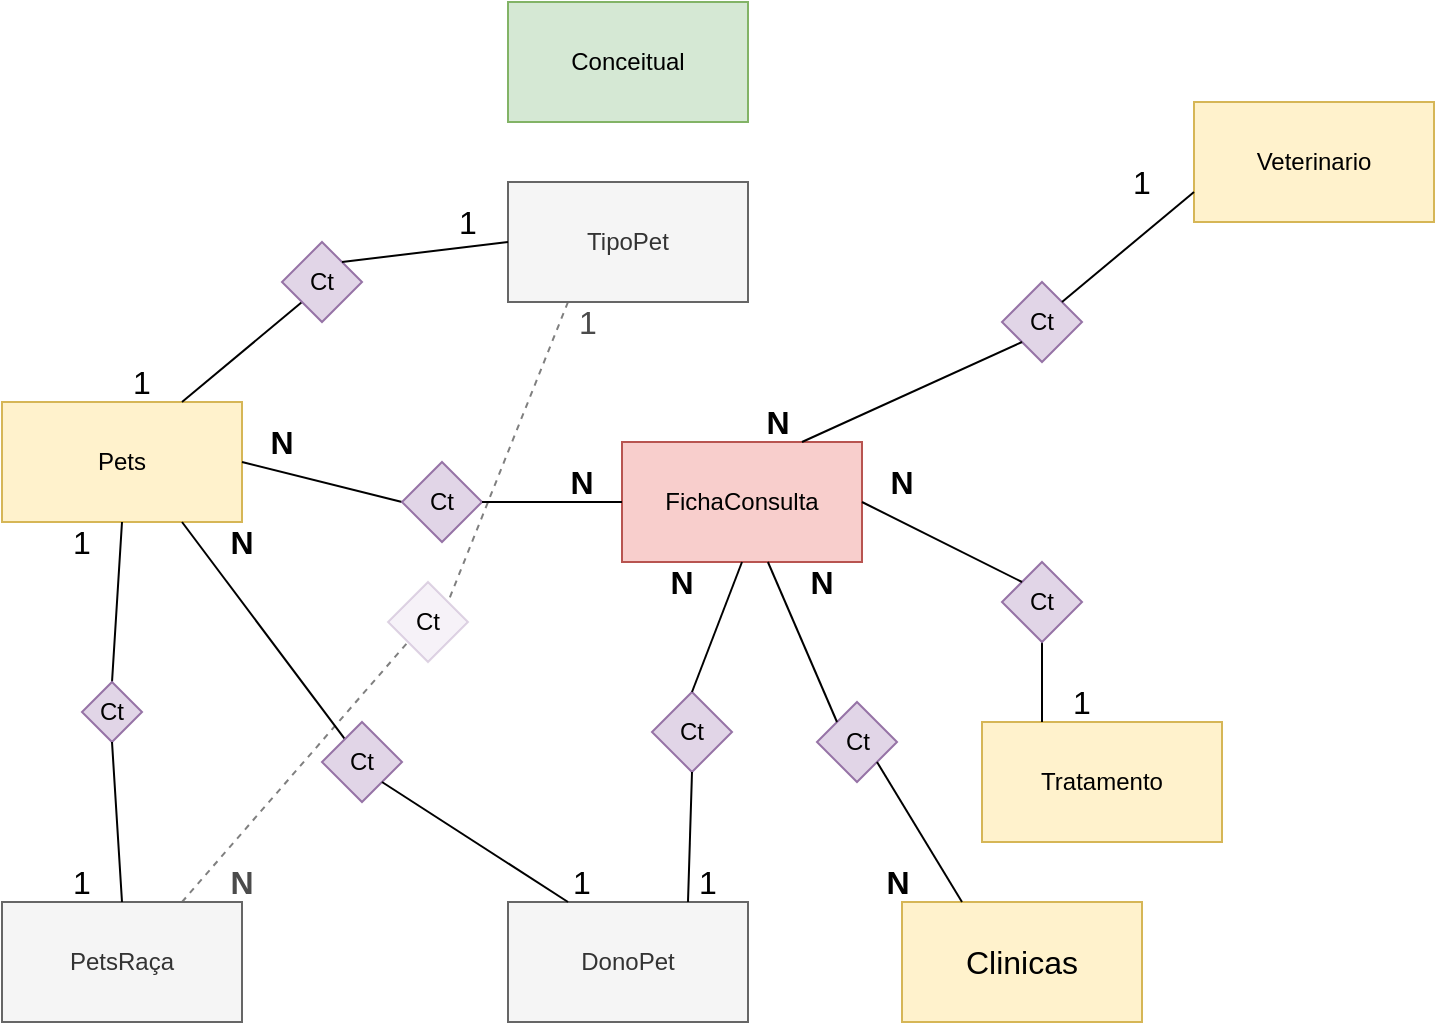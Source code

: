 <mxfile version="10.9.5" type="device"><diagram id="8B7RXEhvp_MiPOzAFplZ" name="Conceitual"><mxGraphModel dx="926" dy="628" grid="1" gridSize="10" guides="1" tooltips="1" connect="1" arrows="1" fold="1" page="1" pageScale="1" pageWidth="827" pageHeight="1169" math="0" shadow="0"><root><mxCell id="0"/><mxCell id="1" parent="0"/><mxCell id="ADDqQFwuhJsLTU6CHOa1-3" value="" style="endArrow=none;dashed=1;html=1;fontSize=16;opacity=50;entryX=1;entryY=0;entryDx=0;entryDy=0;exitX=0.25;exitY=1;exitDx=0;exitDy=0;" edge="1" parent="1" source="dTAHA-hr4Tm4nmzH7USq-8" target="ADDqQFwuhJsLTU6CHOa1-2"><mxGeometry width="50" height="50" relative="1" as="geometry"><mxPoint x="100" y="600" as="sourcePoint"/><mxPoint x="150" y="550" as="targetPoint"/></mxGeometry></mxCell><mxCell id="ADDqQFwuhJsLTU6CHOa1-1" value="" style="endArrow=none;dashed=1;html=1;fontSize=16;exitX=0.75;exitY=0;exitDx=0;exitDy=0;entryX=0;entryY=1;entryDx=0;entryDy=0;opacity=50;" edge="1" parent="1" source="dTAHA-hr4Tm4nmzH7USq-5" target="ADDqQFwuhJsLTU6CHOa1-2"><mxGeometry width="50" height="50" relative="1" as="geometry"><mxPoint x="100" y="600" as="sourcePoint"/><mxPoint x="150" y="550" as="targetPoint"/></mxGeometry></mxCell><mxCell id="dTAHA-hr4Tm4nmzH7USq-1" value="Conceitual" style="rounded=0;whiteSpace=wrap;html=1;fillColor=#d5e8d4;strokeColor=#82b366;" vertex="1" parent="1"><mxGeometry x="353" y="20" width="120" height="60" as="geometry"/></mxCell><mxCell id="dTAHA-hr4Tm4nmzH7USq-2" value="FichaConsulta" style="rounded=0;whiteSpace=wrap;html=1;fillColor=#f8cecc;strokeColor=#b85450;" vertex="1" parent="1"><mxGeometry x="410" y="240" width="120" height="60" as="geometry"/></mxCell><mxCell id="dTAHA-hr4Tm4nmzH7USq-3" value="DonoPet" style="rounded=0;whiteSpace=wrap;html=1;fillColor=#f5f5f5;strokeColor=#666666;fontColor=#333333;" vertex="1" parent="1"><mxGeometry x="353" y="470" width="120" height="60" as="geometry"/></mxCell><mxCell id="dTAHA-hr4Tm4nmzH7USq-4" value="Pets" style="rounded=0;whiteSpace=wrap;html=1;fillColor=#fff2cc;strokeColor=#d6b656;" vertex="1" parent="1"><mxGeometry x="100" y="220" width="120" height="60" as="geometry"/></mxCell><mxCell id="dTAHA-hr4Tm4nmzH7USq-5" value="PetsRaça" style="rounded=0;whiteSpace=wrap;html=1;fillColor=#f5f5f5;strokeColor=#666666;fontColor=#333333;" vertex="1" parent="1"><mxGeometry x="100" y="470" width="120" height="60" as="geometry"/></mxCell><mxCell id="dTAHA-hr4Tm4nmzH7USq-6" value="Tratamento" style="rounded=0;whiteSpace=wrap;html=1;fillColor=#fff2cc;strokeColor=#d6b656;" vertex="1" parent="1"><mxGeometry x="590" y="380" width="120" height="60" as="geometry"/></mxCell><mxCell id="dTAHA-hr4Tm4nmzH7USq-7" value="Veterinario" style="rounded=0;whiteSpace=wrap;html=1;fillColor=#fff2cc;strokeColor=#d6b656;" vertex="1" parent="1"><mxGeometry x="696" y="70" width="120" height="60" as="geometry"/></mxCell><mxCell id="dTAHA-hr4Tm4nmzH7USq-8" value="TipoPet" style="rounded=0;whiteSpace=wrap;html=1;fillColor=#f5f5f5;strokeColor=#666666;fontColor=#333333;" vertex="1" parent="1"><mxGeometry x="353" y="110" width="120" height="60" as="geometry"/></mxCell><mxCell id="dTAHA-hr4Tm4nmzH7USq-9" value="" style="endArrow=none;html=1;entryX=0.75;entryY=0;entryDx=0;entryDy=0;exitX=0;exitY=1;exitDx=0;exitDy=0;" edge="1" parent="1" source="dTAHA-hr4Tm4nmzH7USq-10" target="dTAHA-hr4Tm4nmzH7USq-4"><mxGeometry width="50" height="50" relative="1" as="geometry"><mxPoint x="100" y="600" as="sourcePoint"/><mxPoint x="150" y="550" as="targetPoint"/></mxGeometry></mxCell><mxCell id="dTAHA-hr4Tm4nmzH7USq-10" value="Ct" style="rhombus;whiteSpace=wrap;html=1;fillColor=#e1d5e7;strokeColor=#9673a6;" vertex="1" parent="1"><mxGeometry x="240" y="140" width="40" height="40" as="geometry"/></mxCell><mxCell id="dTAHA-hr4Tm4nmzH7USq-11" value="" style="endArrow=none;html=1;entryX=0;entryY=0.5;entryDx=0;entryDy=0;exitX=1;exitY=0;exitDx=0;exitDy=0;" edge="1" parent="1" source="dTAHA-hr4Tm4nmzH7USq-10" target="dTAHA-hr4Tm4nmzH7USq-8"><mxGeometry width="50" height="50" relative="1" as="geometry"><mxPoint x="100" y="600" as="sourcePoint"/><mxPoint x="150" y="550" as="targetPoint"/></mxGeometry></mxCell><mxCell id="dTAHA-hr4Tm4nmzH7USq-12" value="" style="endArrow=none;html=1;entryX=0.5;entryY=1;entryDx=0;entryDy=0;exitX=0.5;exitY=0;exitDx=0;exitDy=0;" edge="1" parent="1" source="dTAHA-hr4Tm4nmzH7USq-13" target="dTAHA-hr4Tm4nmzH7USq-4"><mxGeometry width="50" height="50" relative="1" as="geometry"><mxPoint x="100" y="600" as="sourcePoint"/><mxPoint x="150" y="550" as="targetPoint"/></mxGeometry></mxCell><mxCell id="dTAHA-hr4Tm4nmzH7USq-13" value="Ct" style="rhombus;whiteSpace=wrap;html=1;fillColor=#e1d5e7;strokeColor=#9673a6;" vertex="1" parent="1"><mxGeometry x="140" y="360" width="30" height="30" as="geometry"/></mxCell><mxCell id="dTAHA-hr4Tm4nmzH7USq-14" value="" style="endArrow=none;html=1;entryX=0.5;entryY=1;entryDx=0;entryDy=0;exitX=0.5;exitY=0;exitDx=0;exitDy=0;" edge="1" parent="1" source="dTAHA-hr4Tm4nmzH7USq-5" target="dTAHA-hr4Tm4nmzH7USq-13"><mxGeometry width="50" height="50" relative="1" as="geometry"><mxPoint x="100" y="600" as="sourcePoint"/><mxPoint x="150" y="550" as="targetPoint"/></mxGeometry></mxCell><mxCell id="dTAHA-hr4Tm4nmzH7USq-15" value="" style="endArrow=none;html=1;exitX=0.75;exitY=1;exitDx=0;exitDy=0;" edge="1" parent="1" source="dTAHA-hr4Tm4nmzH7USq-4" target="dTAHA-hr4Tm4nmzH7USq-16"><mxGeometry width="50" height="50" relative="1" as="geometry"><mxPoint x="100" y="600" as="sourcePoint"/><mxPoint x="150" y="550" as="targetPoint"/></mxGeometry></mxCell><mxCell id="dTAHA-hr4Tm4nmzH7USq-16" value="Ct" style="rhombus;whiteSpace=wrap;html=1;fillColor=#e1d5e7;strokeColor=#9673a6;" vertex="1" parent="1"><mxGeometry x="260" y="380" width="40" height="40" as="geometry"/></mxCell><mxCell id="dTAHA-hr4Tm4nmzH7USq-17" value="" style="endArrow=none;html=1;entryX=1;entryY=1;entryDx=0;entryDy=0;exitX=0.25;exitY=0;exitDx=0;exitDy=0;" edge="1" parent="1" source="dTAHA-hr4Tm4nmzH7USq-3" target="dTAHA-hr4Tm4nmzH7USq-16"><mxGeometry width="50" height="50" relative="1" as="geometry"><mxPoint x="100" y="600" as="sourcePoint"/><mxPoint x="150" y="550" as="targetPoint"/></mxGeometry></mxCell><mxCell id="dTAHA-hr4Tm4nmzH7USq-18" value="" style="endArrow=none;html=1;entryX=1;entryY=0.5;entryDx=0;entryDy=0;exitX=0;exitY=0.5;exitDx=0;exitDy=0;" edge="1" parent="1" source="dTAHA-hr4Tm4nmzH7USq-19" target="dTAHA-hr4Tm4nmzH7USq-4"><mxGeometry width="50" height="50" relative="1" as="geometry"><mxPoint x="100" y="600" as="sourcePoint"/><mxPoint x="150" y="550" as="targetPoint"/></mxGeometry></mxCell><mxCell id="dTAHA-hr4Tm4nmzH7USq-19" value="Ct" style="rhombus;whiteSpace=wrap;html=1;fillColor=#e1d5e7;strokeColor=#9673a6;" vertex="1" parent="1"><mxGeometry x="300" y="250" width="40" height="40" as="geometry"/></mxCell><mxCell id="dTAHA-hr4Tm4nmzH7USq-20" value="" style="endArrow=none;html=1;entryX=0;entryY=0.5;entryDx=0;entryDy=0;exitX=1;exitY=0.5;exitDx=0;exitDy=0;" edge="1" parent="1" source="dTAHA-hr4Tm4nmzH7USq-19" target="dTAHA-hr4Tm4nmzH7USq-2"><mxGeometry width="50" height="50" relative="1" as="geometry"><mxPoint x="100" y="600" as="sourcePoint"/><mxPoint x="150" y="550" as="targetPoint"/></mxGeometry></mxCell><mxCell id="dTAHA-hr4Tm4nmzH7USq-21" value="" style="endArrow=none;html=1;entryX=0.25;entryY=0;entryDx=0;entryDy=0;exitX=0.5;exitY=1;exitDx=0;exitDy=0;" edge="1" parent="1" source="dTAHA-hr4Tm4nmzH7USq-22" target="dTAHA-hr4Tm4nmzH7USq-6"><mxGeometry width="50" height="50" relative="1" as="geometry"><mxPoint x="560" y="360" as="sourcePoint"/><mxPoint x="150" y="550" as="targetPoint"/></mxGeometry></mxCell><mxCell id="dTAHA-hr4Tm4nmzH7USq-22" value="Ct" style="rhombus;whiteSpace=wrap;html=1;fillColor=#e1d5e7;strokeColor=#9673a6;" vertex="1" parent="1"><mxGeometry x="600" y="300" width="40" height="40" as="geometry"/></mxCell><mxCell id="dTAHA-hr4Tm4nmzH7USq-23" value="" style="endArrow=none;html=1;entryX=0;entryY=0;entryDx=0;entryDy=0;exitX=1;exitY=0.5;exitDx=0;exitDy=0;" edge="1" parent="1" source="dTAHA-hr4Tm4nmzH7USq-2" target="dTAHA-hr4Tm4nmzH7USq-22"><mxGeometry width="50" height="50" relative="1" as="geometry"><mxPoint x="100" y="600" as="sourcePoint"/><mxPoint x="150" y="550" as="targetPoint"/></mxGeometry></mxCell><mxCell id="dTAHA-hr4Tm4nmzH7USq-25" value="Ct" style="rhombus;whiteSpace=wrap;html=1;fillColor=#e1d5e7;strokeColor=#9673a6;" vertex="1" parent="1"><mxGeometry x="600" y="160" width="40" height="40" as="geometry"/></mxCell><mxCell id="dTAHA-hr4Tm4nmzH7USq-26" value="" style="endArrow=none;html=1;entryX=0;entryY=0.75;entryDx=0;entryDy=0;exitX=1;exitY=0;exitDx=0;exitDy=0;" edge="1" parent="1" source="dTAHA-hr4Tm4nmzH7USq-25" target="dTAHA-hr4Tm4nmzH7USq-7"><mxGeometry width="50" height="50" relative="1" as="geometry"><mxPoint x="100" y="600" as="sourcePoint"/><mxPoint x="150" y="550" as="targetPoint"/></mxGeometry></mxCell><mxCell id="dTAHA-hr4Tm4nmzH7USq-27" value="" style="endArrow=none;html=1;entryX=0;entryY=1;entryDx=0;entryDy=0;exitX=0.75;exitY=0;exitDx=0;exitDy=0;" edge="1" parent="1" source="dTAHA-hr4Tm4nmzH7USq-2" target="dTAHA-hr4Tm4nmzH7USq-25"><mxGeometry width="50" height="50" relative="1" as="geometry"><mxPoint x="100" y="600" as="sourcePoint"/><mxPoint x="150" y="550" as="targetPoint"/></mxGeometry></mxCell><mxCell id="dTAHA-hr4Tm4nmzH7USq-30" value="N" style="text;html=1;strokeColor=none;fillColor=none;align=center;verticalAlign=middle;whiteSpace=wrap;rounded=0;shadow=0;comic=0;glass=0;fontStyle=1;fontSize=16;" vertex="1" parent="1"><mxGeometry x="220" y="230" width="40" height="20" as="geometry"/></mxCell><mxCell id="dTAHA-hr4Tm4nmzH7USq-31" value="N" style="text;html=1;strokeColor=none;fillColor=none;align=center;verticalAlign=middle;whiteSpace=wrap;rounded=0;shadow=0;comic=0;glass=0;fontStyle=1;fontSize=16;" vertex="1" parent="1"><mxGeometry x="200" y="280" width="40" height="20" as="geometry"/></mxCell><mxCell id="dTAHA-hr4Tm4nmzH7USq-32" value="1" style="text;html=1;strokeColor=none;fillColor=none;align=center;verticalAlign=middle;whiteSpace=wrap;rounded=0;shadow=0;glass=0;comic=0;fontSize=16;" vertex="1" parent="1"><mxGeometry x="313" y="120" width="40" height="20" as="geometry"/></mxCell><mxCell id="dTAHA-hr4Tm4nmzH7USq-33" value="1" style="text;html=1;strokeColor=none;fillColor=none;align=center;verticalAlign=middle;whiteSpace=wrap;rounded=0;shadow=0;glass=0;comic=0;fontSize=16;" vertex="1" parent="1"><mxGeometry x="370" y="450" width="40" height="20" as="geometry"/></mxCell><mxCell id="dTAHA-hr4Tm4nmzH7USq-34" value="N" style="text;html=1;strokeColor=none;fillColor=none;align=center;verticalAlign=middle;whiteSpace=wrap;rounded=0;shadow=0;comic=0;glass=0;fontStyle=1;fontSize=16;" vertex="1" parent="1"><mxGeometry x="370" y="250" width="40" height="20" as="geometry"/></mxCell><mxCell id="dTAHA-hr4Tm4nmzH7USq-36" value="1" style="text;html=1;strokeColor=none;fillColor=none;align=center;verticalAlign=middle;whiteSpace=wrap;rounded=0;shadow=0;glass=0;comic=0;fontSize=16;" vertex="1" parent="1"><mxGeometry x="620" y="360" width="40" height="20" as="geometry"/></mxCell><mxCell id="dTAHA-hr4Tm4nmzH7USq-37" value="1" style="text;html=1;strokeColor=none;fillColor=none;align=center;verticalAlign=middle;whiteSpace=wrap;rounded=0;shadow=0;glass=0;comic=0;fontSize=16;" vertex="1" parent="1"><mxGeometry x="650" y="100" width="40" height="20" as="geometry"/></mxCell><mxCell id="dTAHA-hr4Tm4nmzH7USq-38" value="N" style="text;html=1;strokeColor=none;fillColor=none;align=center;verticalAlign=middle;whiteSpace=wrap;rounded=0;shadow=0;comic=0;glass=0;fontStyle=1;fontSize=16;" vertex="1" parent="1"><mxGeometry x="468" y="220" width="40" height="20" as="geometry"/></mxCell><mxCell id="dTAHA-hr4Tm4nmzH7USq-39" value="N" style="text;html=1;strokeColor=none;fillColor=none;align=center;verticalAlign=middle;whiteSpace=wrap;rounded=0;shadow=0;comic=0;glass=0;fontStyle=1;fontSize=16;" vertex="1" parent="1"><mxGeometry x="530" y="250" width="40" height="20" as="geometry"/></mxCell><mxCell id="dTAHA-hr4Tm4nmzH7USq-40" value="1" style="text;html=1;strokeColor=none;fillColor=none;align=center;verticalAlign=middle;whiteSpace=wrap;rounded=0;shadow=0;glass=0;comic=0;fontSize=16;" vertex="1" parent="1"><mxGeometry x="120" y="450" width="40" height="20" as="geometry"/></mxCell><mxCell id="dTAHA-hr4Tm4nmzH7USq-41" value="Ct" style="rhombus;whiteSpace=wrap;html=1;fillColor=#e1d5e7;strokeColor=#9673a6;" vertex="1" parent="1"><mxGeometry x="425" y="365" width="40" height="40" as="geometry"/></mxCell><mxCell id="dTAHA-hr4Tm4nmzH7USq-42" value="" style="endArrow=none;html=1;fontSize=16;entryX=0.75;entryY=0;entryDx=0;entryDy=0;exitX=0.5;exitY=1;exitDx=0;exitDy=0;" edge="1" parent="1" source="dTAHA-hr4Tm4nmzH7USq-41" target="dTAHA-hr4Tm4nmzH7USq-3"><mxGeometry width="50" height="50" relative="1" as="geometry"><mxPoint x="100" y="600" as="sourcePoint"/><mxPoint x="150" y="550" as="targetPoint"/></mxGeometry></mxCell><mxCell id="dTAHA-hr4Tm4nmzH7USq-43" value="" style="endArrow=none;html=1;fontSize=16;entryX=0.5;entryY=0;entryDx=0;entryDy=0;exitX=0.5;exitY=1;exitDx=0;exitDy=0;" edge="1" parent="1" source="dTAHA-hr4Tm4nmzH7USq-2" target="dTAHA-hr4Tm4nmzH7USq-41"><mxGeometry width="50" height="50" relative="1" as="geometry"><mxPoint x="100" y="600" as="sourcePoint"/><mxPoint x="150" y="550" as="targetPoint"/></mxGeometry></mxCell><mxCell id="dTAHA-hr4Tm4nmzH7USq-44" value="1" style="text;html=1;strokeColor=none;fillColor=none;align=center;verticalAlign=middle;whiteSpace=wrap;rounded=0;shadow=0;glass=0;comic=0;fontSize=16;" vertex="1" parent="1"><mxGeometry x="433" y="450" width="40" height="20" as="geometry"/></mxCell><mxCell id="dTAHA-hr4Tm4nmzH7USq-45" value="N" style="text;html=1;strokeColor=none;fillColor=none;align=center;verticalAlign=middle;whiteSpace=wrap;rounded=0;shadow=0;comic=0;glass=0;fontStyle=1;fontSize=16;" vertex="1" parent="1"><mxGeometry x="420" y="300" width="40" height="20" as="geometry"/></mxCell><mxCell id="ADDqQFwuhJsLTU6CHOa1-2" value="Ct" style="rhombus;whiteSpace=wrap;html=1;opacity=30;fillColor=#e1d5e7;strokeColor=#9673a6;" vertex="1" parent="1"><mxGeometry x="293" y="310" width="40" height="40" as="geometry"/></mxCell><mxCell id="Yro8qfuax1LhdcEbYTUf-1" value="N" style="text;html=1;strokeColor=none;fillColor=none;align=center;verticalAlign=middle;whiteSpace=wrap;rounded=0;shadow=0;comic=0;glass=0;fontStyle=1;fontSize=16;opacity=30;textOpacity=70;" vertex="1" parent="1"><mxGeometry x="200" y="450" width="40" height="20" as="geometry"/></mxCell><mxCell id="Yro8qfuax1LhdcEbYTUf-2" value="1" style="text;html=1;strokeColor=none;fillColor=none;align=center;verticalAlign=middle;whiteSpace=wrap;rounded=0;shadow=0;glass=0;comic=0;fontSize=16;textOpacity=70;" vertex="1" parent="1"><mxGeometry x="373" y="170" width="40" height="20" as="geometry"/></mxCell><mxCell id="8u8to4LnC0pXPq3Q0vMO-1" value="1" style="text;html=1;strokeColor=none;fillColor=none;align=center;verticalAlign=middle;whiteSpace=wrap;rounded=0;shadow=0;glass=0;comic=0;fontSize=16;" vertex="1" parent="1"><mxGeometry x="120" y="280" width="40" height="20" as="geometry"/></mxCell><mxCell id="8u8to4LnC0pXPq3Q0vMO-2" value="1" style="text;html=1;strokeColor=none;fillColor=none;align=center;verticalAlign=middle;whiteSpace=wrap;rounded=0;shadow=0;glass=0;comic=0;fontSize=16;" vertex="1" parent="1"><mxGeometry x="150" y="200" width="40" height="20" as="geometry"/></mxCell><mxCell id="_7CVzMBpLtB3UofSos3X-1" value="Clinicas" style="rounded=0;whiteSpace=wrap;html=1;shadow=0;glass=0;comic=0;fontSize=16;fillColor=#fff2cc;strokeColor=#d6b656;" vertex="1" parent="1"><mxGeometry x="550" y="470" width="120" height="60" as="geometry"/></mxCell><mxCell id="_7CVzMBpLtB3UofSos3X-2" value="Ct" style="rhombus;whiteSpace=wrap;html=1;fillColor=#e1d5e7;strokeColor=#9673a6;" vertex="1" parent="1"><mxGeometry x="507.5" y="370" width="40" height="40" as="geometry"/></mxCell><mxCell id="_7CVzMBpLtB3UofSos3X-3" value="" style="endArrow=none;html=1;fontSize=16;entryX=0.25;entryY=0;entryDx=0;entryDy=0;exitX=1;exitY=1;exitDx=0;exitDy=0;" edge="1" parent="1" source="_7CVzMBpLtB3UofSos3X-2" target="_7CVzMBpLtB3UofSos3X-1"><mxGeometry width="50" height="50" relative="1" as="geometry"><mxPoint x="100" y="600" as="sourcePoint"/><mxPoint x="150" y="550" as="targetPoint"/></mxGeometry></mxCell><mxCell id="_7CVzMBpLtB3UofSos3X-4" value="" style="endArrow=none;html=1;fontSize=16;entryX=0;entryY=0;entryDx=0;entryDy=0;" edge="1" parent="1" source="dTAHA-hr4Tm4nmzH7USq-2" target="_7CVzMBpLtB3UofSos3X-2"><mxGeometry width="50" height="50" relative="1" as="geometry"><mxPoint x="100" y="600" as="sourcePoint"/><mxPoint x="150" y="550" as="targetPoint"/></mxGeometry></mxCell><mxCell id="_7CVzMBpLtB3UofSos3X-5" value="N" style="text;html=1;strokeColor=none;fillColor=none;align=center;verticalAlign=middle;whiteSpace=wrap;rounded=0;shadow=0;comic=0;glass=0;fontStyle=1;fontSize=16;" vertex="1" parent="1"><mxGeometry x="490" y="300" width="40" height="20" as="geometry"/></mxCell><mxCell id="_7CVzMBpLtB3UofSos3X-6" value="N" style="text;html=1;strokeColor=none;fillColor=none;align=center;verticalAlign=middle;whiteSpace=wrap;rounded=0;shadow=0;comic=0;glass=0;fontStyle=1;fontSize=16;" vertex="1" parent="1"><mxGeometry x="527.5" y="450" width="40" height="20" as="geometry"/></mxCell></root></mxGraphModel></diagram><diagram id="wpeWrc9xQ92qceW1oWpR" name="Lógico"><mxGraphModel dx="1089" dy="739" grid="1" gridSize="10" guides="1" tooltips="1" connect="1" arrows="1" fold="1" page="1" pageScale="1" pageWidth="827" pageHeight="1169" math="0" shadow="0"><root><mxCell id="SX9j4N4OkcoE4ZpEZgKm-0"/><mxCell id="SX9j4N4OkcoE4ZpEZgKm-1" parent="SX9j4N4OkcoE4ZpEZgKm-0"/><mxCell id="SX9j4N4OkcoE4ZpEZgKm-2" value="Lógico" style="rounded=0;whiteSpace=wrap;html=1;shadow=0;glass=0;comic=0;fontSize=16;" vertex="1" parent="SX9j4N4OkcoE4ZpEZgKm-1"><mxGeometry x="353" y="30" width="120" height="60" as="geometry"/></mxCell><mxCell id="SX9j4N4OkcoE4ZpEZgKm-3" value="FichaConsulta" style="swimlane;fontStyle=0;childLayout=stackLayout;horizontal=1;startSize=26;fillColor=#e0e0e0;horizontalStack=0;resizeParent=1;resizeParentMax=0;resizeLast=0;collapsible=1;marginBottom=0;swimlaneFillColor=#ffffff;align=center;fontSize=14;rounded=0;shadow=0;glass=0;comic=0;" vertex="1" parent="SX9j4N4OkcoE4ZpEZgKm-1"><mxGeometry x="333" y="222" width="160" height="210" as="geometry"/></mxCell><mxCell id="SX9j4N4OkcoE4ZpEZgKm-4" value="IdDono:I" style="shape=partialRectangle;top=0;left=0;right=0;bottom=0;align=left;verticalAlign=middle;fillColor=none;spacingLeft=60;spacingRight=4;overflow=hidden;rotatable=0;points=[[0,0.5],[1,0.5]];portConstraint=eastwest;dropTarget=0;fontStyle=5;fontSize=12;" vertex="1" parent="SX9j4N4OkcoE4ZpEZgKm-3"><mxGeometry y="26" width="160" height="30" as="geometry"/></mxCell><mxCell id="SX9j4N4OkcoE4ZpEZgKm-5" value="FK" style="shape=partialRectangle;fontStyle=1;top=0;left=0;bottom=0;fillColor=none;align=left;verticalAlign=middle;spacingLeft=4;spacingRight=4;overflow=hidden;rotatable=0;points=[];portConstraint=eastwest;part=1;fontSize=12;" vertex="1" connectable="0" parent="SX9j4N4OkcoE4ZpEZgKm-4"><mxGeometry width="56" height="30" as="geometry"/></mxCell><mxCell id="SX9j4N4OkcoE4ZpEZgKm-6" value="IdPet:I" style="shape=partialRectangle;top=0;left=0;right=0;bottom=1;align=left;verticalAlign=middle;fillColor=none;spacingLeft=60;spacingRight=4;overflow=hidden;rotatable=0;points=[[0,0.5],[1,0.5]];portConstraint=eastwest;dropTarget=0;fontStyle=5;fontSize=12;" vertex="1" parent="SX9j4N4OkcoE4ZpEZgKm-3"><mxGeometry y="56" width="160" height="24" as="geometry"/></mxCell><mxCell id="SX9j4N4OkcoE4ZpEZgKm-7" value="FK" style="shape=partialRectangle;fontStyle=1;top=0;left=0;bottom=0;fillColor=none;align=left;verticalAlign=middle;spacingLeft=4;spacingRight=4;overflow=hidden;rotatable=0;points=[];portConstraint=eastwest;part=1;fontSize=12;" vertex="1" connectable="0" parent="SX9j4N4OkcoE4ZpEZgKm-6"><mxGeometry width="56" height="24" as="geometry"/></mxCell><mxCell id="SX9j4N4OkcoE4ZpEZgKm-8" value="IdVeterinario:I&#10;&#10;IdTratamento:I&#10;&#10;IdConsulta:I&#10;&#10;IdClinica:I" style="shape=partialRectangle;top=0;left=0;right=0;bottom=0;align=left;verticalAlign=top;fillColor=none;spacingLeft=60;spacingRight=4;overflow=hidden;rotatable=0;points=[[0,0.5],[1,0.5]];portConstraint=eastwest;dropTarget=0;fontSize=12;fontStyle=1" vertex="1" parent="SX9j4N4OkcoE4ZpEZgKm-3"><mxGeometry y="80" width="160" height="130" as="geometry"/></mxCell><mxCell id="SX9j4N4OkcoE4ZpEZgKm-9" value="FK&#10;&#10;FK&#10;&#10;PK&#10;&#10;FK" style="shape=partialRectangle;top=0;left=0;bottom=0;fillColor=none;align=left;verticalAlign=top;spacingLeft=4;spacingRight=4;overflow=hidden;rotatable=0;points=[];portConstraint=eastwest;part=1;fontSize=12;fontStyle=1" vertex="1" connectable="0" parent="SX9j4N4OkcoE4ZpEZgKm-8"><mxGeometry width="56" height="130.0" as="geometry"/></mxCell><mxCell id="SX9j4N4OkcoE4ZpEZgKm-12" value="Pets" style="swimlane;fontStyle=0;childLayout=stackLayout;horizontal=1;startSize=26;fillColor=#e0e0e0;horizontalStack=0;resizeParent=1;resizeParentMax=0;resizeLast=0;collapsible=1;marginBottom=0;swimlaneFillColor=#ffffff;align=center;fontSize=14;rounded=0;shadow=0;glass=0;comic=0;" vertex="1" parent="SX9j4N4OkcoE4ZpEZgKm-1"><mxGeometry x="10" y="191" width="160" height="180" as="geometry"/></mxCell><mxCell id="SX9j4N4OkcoE4ZpEZgKm-13" value="IdPet:I" style="shape=partialRectangle;top=0;left=0;right=0;bottom=1;align=left;verticalAlign=middle;fillColor=none;spacingLeft=34;spacingRight=4;overflow=hidden;rotatable=0;points=[[0,0.5],[1,0.5]];portConstraint=eastwest;dropTarget=0;fontStyle=5;fontSize=12;" vertex="1" parent="SX9j4N4OkcoE4ZpEZgKm-12"><mxGeometry y="26" width="160" height="30" as="geometry"/></mxCell><mxCell id="SX9j4N4OkcoE4ZpEZgKm-14" value="PK" style="shape=partialRectangle;top=0;left=0;bottom=0;fillColor=none;align=left;verticalAlign=middle;spacingLeft=4;spacingRight=4;overflow=hidden;rotatable=0;points=[];portConstraint=eastwest;part=1;fontSize=12;fontStyle=1" vertex="1" connectable="0" parent="SX9j4N4OkcoE4ZpEZgKm-13"><mxGeometry width="30" height="30" as="geometry"/></mxCell><mxCell id="SX9j4N4OkcoE4ZpEZgKm-15" value="NomePet:S" style="shape=partialRectangle;top=0;left=0;right=0;bottom=0;align=left;verticalAlign=top;fillColor=none;spacingLeft=34;spacingRight=4;overflow=hidden;rotatable=0;points=[[0,0.5],[1,0.5]];portConstraint=eastwest;dropTarget=0;fontSize=12;fontStyle=1" vertex="1" parent="SX9j4N4OkcoE4ZpEZgKm-12"><mxGeometry y="56" width="160" height="26" as="geometry"/></mxCell><mxCell id="SX9j4N4OkcoE4ZpEZgKm-16" value="" style="shape=partialRectangle;top=0;left=0;bottom=0;fillColor=none;align=left;verticalAlign=top;spacingLeft=4;spacingRight=4;overflow=hidden;rotatable=0;points=[];portConstraint=eastwest;part=1;fontSize=12;" vertex="1" connectable="0" parent="SX9j4N4OkcoE4ZpEZgKm-15"><mxGeometry width="30" height="26" as="geometry"/></mxCell><mxCell id="SX9j4N4OkcoE4ZpEZgKm-17" value="IdTipoPet:I" style="shape=partialRectangle;top=0;left=0;right=0;bottom=0;align=left;verticalAlign=top;fillColor=none;spacingLeft=34;spacingRight=4;overflow=hidden;rotatable=0;points=[[0,0.5],[1,0.5]];portConstraint=eastwest;dropTarget=0;fontSize=12;fontStyle=1" vertex="1" parent="SX9j4N4OkcoE4ZpEZgKm-12"><mxGeometry y="82" width="160" height="26" as="geometry"/></mxCell><mxCell id="SX9j4N4OkcoE4ZpEZgKm-18" value="FK" style="shape=partialRectangle;top=0;left=0;bottom=0;fillColor=none;align=left;verticalAlign=top;spacingLeft=4;spacingRight=4;overflow=hidden;rotatable=0;points=[];portConstraint=eastwest;part=1;fontSize=12;fontStyle=1" vertex="1" connectable="0" parent="SX9j4N4OkcoE4ZpEZgKm-17"><mxGeometry width="30" height="26" as="geometry"/></mxCell><mxCell id="SX9j4N4OkcoE4ZpEZgKm-19" value="DNP:DT&#10;IdRaçaPet:I&#10;IdDono:I" style="shape=partialRectangle;top=0;left=0;right=0;bottom=0;align=left;verticalAlign=top;fillColor=none;spacingLeft=34;spacingRight=4;overflow=hidden;rotatable=0;points=[[0,0.5],[1,0.5]];portConstraint=eastwest;dropTarget=0;fontSize=12;fontStyle=1" vertex="1" parent="SX9j4N4OkcoE4ZpEZgKm-12"><mxGeometry y="108" width="160" height="62" as="geometry"/></mxCell><mxCell id="SX9j4N4OkcoE4ZpEZgKm-20" value="&#10;FK&#10;FK" style="shape=partialRectangle;top=0;left=0;bottom=0;fillColor=none;align=left;verticalAlign=top;spacingLeft=4;spacingRight=4;overflow=hidden;rotatable=0;points=[];portConstraint=eastwest;part=1;fontSize=12;fontStyle=1" vertex="1" connectable="0" parent="SX9j4N4OkcoE4ZpEZgKm-19"><mxGeometry width="30" height="62" as="geometry"/></mxCell><mxCell id="SX9j4N4OkcoE4ZpEZgKm-21" value="" style="shape=partialRectangle;top=0;left=0;right=0;bottom=0;align=left;verticalAlign=top;fillColor=none;spacingLeft=34;spacingRight=4;overflow=hidden;rotatable=0;points=[[0,0.5],[1,0.5]];portConstraint=eastwest;dropTarget=0;fontSize=12;" vertex="1" parent="SX9j4N4OkcoE4ZpEZgKm-12"><mxGeometry y="170" width="160" height="10" as="geometry"/></mxCell><mxCell id="SX9j4N4OkcoE4ZpEZgKm-22" value="" style="shape=partialRectangle;top=0;left=0;bottom=0;fillColor=none;align=left;verticalAlign=top;spacingLeft=4;spacingRight=4;overflow=hidden;rotatable=0;points=[];portConstraint=eastwest;part=1;fontSize=12;" vertex="1" connectable="0" parent="SX9j4N4OkcoE4ZpEZgKm-21"><mxGeometry width="30" height="10" as="geometry"/></mxCell><mxCell id="SX9j4N4OkcoE4ZpEZgKm-23" value="DonoPet" style="swimlane;fontStyle=0;childLayout=stackLayout;horizontal=1;startSize=26;fillColor=#e0e0e0;horizontalStack=0;resizeParent=1;resizeParentMax=0;resizeLast=0;collapsible=1;marginBottom=0;swimlaneFillColor=#ffffff;align=center;fontSize=14;rounded=0;shadow=0;glass=0;comic=0;" vertex="1" parent="SX9j4N4OkcoE4ZpEZgKm-1"><mxGeometry x="10" y="544" width="160" height="82" as="geometry"/></mxCell><mxCell id="SX9j4N4OkcoE4ZpEZgKm-24" value="IdDono:I" style="shape=partialRectangle;top=0;left=0;right=0;bottom=1;align=left;verticalAlign=middle;fillColor=none;spacingLeft=34;spacingRight=4;overflow=hidden;rotatable=0;points=[[0,0.5],[1,0.5]];portConstraint=eastwest;dropTarget=0;fontStyle=5;fontSize=12;" vertex="1" parent="SX9j4N4OkcoE4ZpEZgKm-23"><mxGeometry y="26" width="160" height="30" as="geometry"/></mxCell><mxCell id="SX9j4N4OkcoE4ZpEZgKm-25" value="PK" style="shape=partialRectangle;top=0;left=0;bottom=0;fillColor=none;align=left;verticalAlign=middle;spacingLeft=4;spacingRight=4;overflow=hidden;rotatable=0;points=[];portConstraint=eastwest;part=1;fontSize=12;fontStyle=1" vertex="1" connectable="0" parent="SX9j4N4OkcoE4ZpEZgKm-24"><mxGeometry width="30" height="30" as="geometry"/></mxCell><mxCell id="SX9j4N4OkcoE4ZpEZgKm-26" value="NomeDono:S" style="shape=partialRectangle;top=0;left=0;right=0;bottom=0;align=left;verticalAlign=top;fillColor=none;spacingLeft=34;spacingRight=4;overflow=hidden;rotatable=0;points=[[0,0.5],[1,0.5]];portConstraint=eastwest;dropTarget=0;fontSize=12;fontStyle=1" vertex="1" parent="SX9j4N4OkcoE4ZpEZgKm-23"><mxGeometry y="56" width="160" height="26" as="geometry"/></mxCell><mxCell id="SX9j4N4OkcoE4ZpEZgKm-27" value="" style="shape=partialRectangle;top=0;left=0;bottom=0;fillColor=none;align=left;verticalAlign=top;spacingLeft=4;spacingRight=4;overflow=hidden;rotatable=0;points=[];portConstraint=eastwest;part=1;fontSize=12;" vertex="1" connectable="0" parent="SX9j4N4OkcoE4ZpEZgKm-26"><mxGeometry width="30" height="26" as="geometry"/></mxCell><mxCell id="SX9j4N4OkcoE4ZpEZgKm-34" value="Veterinarios" style="swimlane;fontStyle=0;childLayout=stackLayout;horizontal=1;startSize=26;fillColor=#e0e0e0;horizontalStack=0;resizeParent=1;resizeParentMax=0;resizeLast=0;collapsible=1;marginBottom=0;swimlaneFillColor=#ffffff;align=center;fontSize=14;rounded=0;shadow=0;glass=0;comic=0;" vertex="1" parent="SX9j4N4OkcoE4ZpEZgKm-1"><mxGeometry x="650" y="225" width="160" height="82" as="geometry"/></mxCell><mxCell id="SX9j4N4OkcoE4ZpEZgKm-35" value="IdVeterinario:I" style="shape=partialRectangle;top=0;left=0;right=0;bottom=1;align=left;verticalAlign=middle;fillColor=none;spacingLeft=34;spacingRight=4;overflow=hidden;rotatable=0;points=[[0,0.5],[1,0.5]];portConstraint=eastwest;dropTarget=0;fontStyle=5;fontSize=12;" vertex="1" parent="SX9j4N4OkcoE4ZpEZgKm-34"><mxGeometry y="26" width="160" height="30" as="geometry"/></mxCell><mxCell id="SX9j4N4OkcoE4ZpEZgKm-36" value="PK" style="shape=partialRectangle;top=0;left=0;bottom=0;fillColor=none;align=left;verticalAlign=middle;spacingLeft=4;spacingRight=4;overflow=hidden;rotatable=0;points=[];portConstraint=eastwest;part=1;fontSize=12;fontStyle=1" vertex="1" connectable="0" parent="SX9j4N4OkcoE4ZpEZgKm-35"><mxGeometry width="30" height="30" as="geometry"/></mxCell><mxCell id="SX9j4N4OkcoE4ZpEZgKm-37" value="NomeVeterinario:S" style="shape=partialRectangle;top=0;left=0;right=0;bottom=0;align=left;verticalAlign=top;fillColor=none;spacingLeft=34;spacingRight=4;overflow=hidden;rotatable=0;points=[[0,0.5],[1,0.5]];portConstraint=eastwest;dropTarget=0;fontSize=12;fontStyle=1" vertex="1" parent="SX9j4N4OkcoE4ZpEZgKm-34"><mxGeometry y="56" width="160" height="26" as="geometry"/></mxCell><mxCell id="SX9j4N4OkcoE4ZpEZgKm-38" value="" style="shape=partialRectangle;top=0;left=0;bottom=0;fillColor=none;align=left;verticalAlign=top;spacingLeft=4;spacingRight=4;overflow=hidden;rotatable=0;points=[];portConstraint=eastwest;part=1;fontSize=12;" vertex="1" connectable="0" parent="SX9j4N4OkcoE4ZpEZgKm-37"><mxGeometry width="30" height="26" as="geometry"/></mxCell><mxCell id="SX9j4N4OkcoE4ZpEZgKm-39" value="Tratamento" style="swimlane;fontStyle=0;childLayout=stackLayout;horizontal=1;startSize=26;fillColor=#e0e0e0;horizontalStack=0;resizeParent=1;resizeParentMax=0;resizeLast=0;collapsible=1;marginBottom=0;swimlaneFillColor=#ffffff;align=center;fontSize=14;rounded=0;shadow=0;glass=0;comic=0;" vertex="1" parent="SX9j4N4OkcoE4ZpEZgKm-1"><mxGeometry x="620" y="452" width="190" height="118" as="geometry"/></mxCell><mxCell id="SX9j4N4OkcoE4ZpEZgKm-40" value="IdTratamento:I" style="shape=partialRectangle;top=0;left=0;right=0;bottom=1;align=left;verticalAlign=middle;fillColor=none;spacingLeft=34;spacingRight=4;overflow=hidden;rotatable=0;points=[[0,0.5],[1,0.5]];portConstraint=eastwest;dropTarget=0;fontStyle=5;fontSize=12;" vertex="1" parent="SX9j4N4OkcoE4ZpEZgKm-39"><mxGeometry y="26" width="190" height="30" as="geometry"/></mxCell><mxCell id="SX9j4N4OkcoE4ZpEZgKm-41" value="PK" style="shape=partialRectangle;top=0;left=0;bottom=0;fillColor=none;align=left;verticalAlign=middle;spacingLeft=4;spacingRight=4;overflow=hidden;rotatable=0;points=[];portConstraint=eastwest;part=1;fontSize=12;fontStyle=1" vertex="1" connectable="0" parent="SX9j4N4OkcoE4ZpEZgKm-40"><mxGeometry width="30" height="30" as="geometry"/></mxCell><mxCell id="SX9j4N4OkcoE4ZpEZgKm-42" value="NomeTratamento:S" style="shape=partialRectangle;top=0;left=0;right=0;bottom=0;align=left;verticalAlign=top;fillColor=none;spacingLeft=34;spacingRight=4;overflow=hidden;rotatable=0;points=[[0,0.5],[1,0.5]];portConstraint=eastwest;dropTarget=0;fontSize=12;fontStyle=1" vertex="1" parent="SX9j4N4OkcoE4ZpEZgKm-39"><mxGeometry y="56" width="190" height="26" as="geometry"/></mxCell><mxCell id="SX9j4N4OkcoE4ZpEZgKm-43" value="" style="shape=partialRectangle;top=0;left=0;bottom=0;fillColor=none;align=left;verticalAlign=top;spacingLeft=4;spacingRight=4;overflow=hidden;rotatable=0;points=[];portConstraint=eastwest;part=1;fontSize=12;" vertex="1" connectable="0" parent="SX9j4N4OkcoE4ZpEZgKm-42"><mxGeometry width="30" height="26" as="geometry"/></mxCell><mxCell id="SX9j4N4OkcoE4ZpEZgKm-44" value="DescricaoTratamento:S" style="shape=partialRectangle;top=0;left=0;right=0;bottom=0;align=left;verticalAlign=top;fillColor=none;spacingLeft=34;spacingRight=4;overflow=hidden;rotatable=0;points=[[0,0.5],[1,0.5]];portConstraint=eastwest;dropTarget=0;fontSize=12;fontStyle=1" vertex="1" parent="SX9j4N4OkcoE4ZpEZgKm-39"><mxGeometry y="82" width="190" height="26" as="geometry"/></mxCell><mxCell id="SX9j4N4OkcoE4ZpEZgKm-45" value="" style="shape=partialRectangle;top=0;left=0;bottom=0;fillColor=none;align=left;verticalAlign=top;spacingLeft=4;spacingRight=4;overflow=hidden;rotatable=0;points=[];portConstraint=eastwest;part=1;fontSize=12;" vertex="1" connectable="0" parent="SX9j4N4OkcoE4ZpEZgKm-44"><mxGeometry width="30" height="26" as="geometry"/></mxCell><mxCell id="SX9j4N4OkcoE4ZpEZgKm-48" value="" style="shape=partialRectangle;top=0;left=0;right=0;bottom=0;align=left;verticalAlign=top;fillColor=none;spacingLeft=34;spacingRight=4;overflow=hidden;rotatable=0;points=[[0,0.5],[1,0.5]];portConstraint=eastwest;dropTarget=0;fontSize=12;" vertex="1" parent="SX9j4N4OkcoE4ZpEZgKm-39"><mxGeometry y="108" width="190" height="10" as="geometry"/></mxCell><mxCell id="SX9j4N4OkcoE4ZpEZgKm-49" value="" style="shape=partialRectangle;top=0;left=0;bottom=0;fillColor=none;align=left;verticalAlign=top;spacingLeft=4;spacingRight=4;overflow=hidden;rotatable=0;points=[];portConstraint=eastwest;part=1;fontSize=12;" vertex="1" connectable="0" parent="SX9j4N4OkcoE4ZpEZgKm-48"><mxGeometry width="30" height="10" as="geometry"/></mxCell><mxCell id="SX9j4N4OkcoE4ZpEZgKm-50" value="PetsRaça" style="swimlane;fontStyle=0;childLayout=stackLayout;horizontal=1;startSize=26;fillColor=#e0e0e0;horizontalStack=0;resizeParent=1;resizeParentMax=0;resizeLast=0;collapsible=1;marginBottom=0;swimlaneFillColor=#ffffff;align=center;fontSize=14;rounded=0;shadow=0;glass=0;comic=0;" vertex="1" parent="SX9j4N4OkcoE4ZpEZgKm-1"><mxGeometry x="333" y="545" width="160" height="112" as="geometry"/></mxCell><mxCell id="SX9j4N4OkcoE4ZpEZgKm-51" value="IdTipoPet:I" style="shape=partialRectangle;top=0;left=0;right=0;bottom=0;align=left;verticalAlign=middle;fillColor=none;spacingLeft=60;spacingRight=4;overflow=hidden;rotatable=0;points=[[0,0.5],[1,0.5]];portConstraint=eastwest;dropTarget=0;fontStyle=5;fontSize=12;" vertex="1" parent="SX9j4N4OkcoE4ZpEZgKm-50"><mxGeometry y="26" width="160" height="30" as="geometry"/></mxCell><mxCell id="SX9j4N4OkcoE4ZpEZgKm-52" value="FK" style="shape=partialRectangle;fontStyle=1;top=0;left=0;bottom=0;fillColor=none;align=left;verticalAlign=middle;spacingLeft=4;spacingRight=4;overflow=hidden;rotatable=0;points=[];portConstraint=eastwest;part=1;fontSize=12;" vertex="1" connectable="0" parent="SX9j4N4OkcoE4ZpEZgKm-51"><mxGeometry width="56" height="30" as="geometry"/></mxCell><mxCell id="SX9j4N4OkcoE4ZpEZgKm-53" value="IdRaçaPet:I" style="shape=partialRectangle;top=0;left=0;right=0;bottom=1;align=left;verticalAlign=middle;fillColor=none;spacingLeft=60;spacingRight=4;overflow=hidden;rotatable=0;points=[[0,0.5],[1,0.5]];portConstraint=eastwest;dropTarget=0;fontStyle=5;fontSize=12;" vertex="1" parent="SX9j4N4OkcoE4ZpEZgKm-50"><mxGeometry y="56" width="160" height="30" as="geometry"/></mxCell><mxCell id="SX9j4N4OkcoE4ZpEZgKm-54" value="PK" style="shape=partialRectangle;fontStyle=1;top=0;left=0;bottom=0;fillColor=none;align=left;verticalAlign=middle;spacingLeft=4;spacingRight=4;overflow=hidden;rotatable=0;points=[];portConstraint=eastwest;part=1;fontSize=12;" vertex="1" connectable="0" parent="SX9j4N4OkcoE4ZpEZgKm-53"><mxGeometry width="56" height="30" as="geometry"/></mxCell><mxCell id="SX9j4N4OkcoE4ZpEZgKm-55" value="NomeRaça:S" style="shape=partialRectangle;top=0;left=0;right=0;bottom=0;align=left;verticalAlign=top;fillColor=none;spacingLeft=60;spacingRight=4;overflow=hidden;rotatable=0;points=[[0,0.5],[1,0.5]];portConstraint=eastwest;dropTarget=0;fontSize=12;fontStyle=1" vertex="1" parent="SX9j4N4OkcoE4ZpEZgKm-50"><mxGeometry y="86" width="160" height="26" as="geometry"/></mxCell><mxCell id="SX9j4N4OkcoE4ZpEZgKm-56" value="" style="shape=partialRectangle;top=0;left=0;bottom=0;fillColor=none;align=left;verticalAlign=top;spacingLeft=4;spacingRight=4;overflow=hidden;rotatable=0;points=[];portConstraint=eastwest;part=1;fontSize=12;" vertex="1" connectable="0" parent="SX9j4N4OkcoE4ZpEZgKm-55"><mxGeometry width="56" height="26" as="geometry"/></mxCell><mxCell id="vcQZMUR0kEw1t3Ubfm84-0" value="TipoPet" style="swimlane;fontStyle=0;childLayout=stackLayout;horizontal=1;startSize=26;fillColor=#e0e0e0;horizontalStack=0;resizeParent=1;resizeParentMax=0;resizeLast=0;collapsible=1;marginBottom=0;swimlaneFillColor=#ffffff;align=center;fontSize=14;rounded=0;shadow=0;glass=0;comic=0;" vertex="1" parent="SX9j4N4OkcoE4ZpEZgKm-1"><mxGeometry x="333" y="740" width="160" height="92" as="geometry"/></mxCell><mxCell id="vcQZMUR0kEw1t3Ubfm84-1" value="IdTipoPet:I" style="shape=partialRectangle;top=0;left=0;right=0;bottom=1;align=left;verticalAlign=middle;fillColor=none;spacingLeft=34;spacingRight=4;overflow=hidden;rotatable=0;points=[[0,0.5],[1,0.5]];portConstraint=eastwest;dropTarget=0;fontStyle=5;fontSize=12;" vertex="1" parent="vcQZMUR0kEw1t3Ubfm84-0"><mxGeometry y="26" width="160" height="30" as="geometry"/></mxCell><mxCell id="vcQZMUR0kEw1t3Ubfm84-2" value="PK" style="shape=partialRectangle;top=0;left=0;bottom=0;fillColor=none;align=left;verticalAlign=middle;spacingLeft=4;spacingRight=4;overflow=hidden;rotatable=0;points=[];portConstraint=eastwest;part=1;fontSize=12;fontStyle=1" vertex="1" connectable="0" parent="vcQZMUR0kEw1t3Ubfm84-1"><mxGeometry width="30" height="30" as="geometry"/></mxCell><mxCell id="vcQZMUR0kEw1t3Ubfm84-3" value="NomeTipo:S" style="shape=partialRectangle;top=0;left=0;right=0;bottom=0;align=left;verticalAlign=top;fillColor=none;spacingLeft=34;spacingRight=4;overflow=hidden;rotatable=0;points=[[0,0.5],[1,0.5]];portConstraint=eastwest;dropTarget=0;fontSize=12;fontStyle=1" vertex="1" parent="vcQZMUR0kEw1t3Ubfm84-0"><mxGeometry y="56" width="160" height="26" as="geometry"/></mxCell><mxCell id="vcQZMUR0kEw1t3Ubfm84-4" value="" style="shape=partialRectangle;top=0;left=0;bottom=0;fillColor=none;align=left;verticalAlign=top;spacingLeft=4;spacingRight=4;overflow=hidden;rotatable=0;points=[];portConstraint=eastwest;part=1;fontSize=12;" vertex="1" connectable="0" parent="vcQZMUR0kEw1t3Ubfm84-3"><mxGeometry width="30" height="26" as="geometry"/></mxCell><mxCell id="vcQZMUR0kEw1t3Ubfm84-9" value="" style="shape=partialRectangle;top=0;left=0;right=0;bottom=0;align=left;verticalAlign=top;fillColor=none;spacingLeft=34;spacingRight=4;overflow=hidden;rotatable=0;points=[[0,0.5],[1,0.5]];portConstraint=eastwest;dropTarget=0;fontSize=12;" vertex="1" parent="vcQZMUR0kEw1t3Ubfm84-0"><mxGeometry y="82" width="160" height="10" as="geometry"/></mxCell><mxCell id="vcQZMUR0kEw1t3Ubfm84-10" value="" style="shape=partialRectangle;top=0;left=0;bottom=0;fillColor=none;align=left;verticalAlign=top;spacingLeft=4;spacingRight=4;overflow=hidden;rotatable=0;points=[];portConstraint=eastwest;part=1;fontSize=12;" vertex="1" connectable="0" parent="vcQZMUR0kEw1t3Ubfm84-9"><mxGeometry width="30" height="10" as="geometry"/></mxCell><mxCell id="ujE-gKY6sgsUI6W4HWzI-0" value="" style="edgeStyle=entityRelationEdgeStyle;fontSize=12;html=1;endArrow=ERoneToMany;opacity=50;" edge="1" parent="SX9j4N4OkcoE4ZpEZgKm-1" source="vcQZMUR0kEw1t3Ubfm84-1" target="SX9j4N4OkcoE4ZpEZgKm-50"><mxGeometry width="100" height="100" relative="1" as="geometry"><mxPoint x="10" y="950" as="sourcePoint"/><mxPoint x="110" y="850" as="targetPoint"/></mxGeometry></mxCell><mxCell id="ujE-gKY6sgsUI6W4HWzI-1" value="" style="edgeStyle=entityRelationEdgeStyle;fontSize=12;html=1;endArrow=ERmandOne;startArrow=ERmandOne;opacity=50;" edge="1" parent="SX9j4N4OkcoE4ZpEZgKm-1" source="SX9j4N4OkcoE4ZpEZgKm-12" target="SX9j4N4OkcoE4ZpEZgKm-50"><mxGeometry width="100" height="100" relative="1" as="geometry"><mxPoint x="10" y="950" as="sourcePoint"/><mxPoint x="110" y="850" as="targetPoint"/></mxGeometry></mxCell><mxCell id="5pBvYqopeyIhUISjWxPs-0" value="" style="edgeStyle=entityRelationEdgeStyle;fontSize=12;html=1;endArrow=ERmandOne;startArrow=ERmandOne;opacity=50;" edge="1" parent="SX9j4N4OkcoE4ZpEZgKm-1" source="SX9j4N4OkcoE4ZpEZgKm-12" target="vcQZMUR0kEw1t3Ubfm84-0"><mxGeometry width="100" height="100" relative="1" as="geometry"><mxPoint x="10" y="1080" as="sourcePoint"/><mxPoint x="110" y="980" as="targetPoint"/></mxGeometry></mxCell><mxCell id="5pBvYqopeyIhUISjWxPs-1" value="" style="edgeStyle=entityRelationEdgeStyle;fontSize=12;html=1;endArrow=ERoneToMany;opacity=50;" edge="1" parent="SX9j4N4OkcoE4ZpEZgKm-1" source="SX9j4N4OkcoE4ZpEZgKm-23" target="SX9j4N4OkcoE4ZpEZgKm-19"><mxGeometry width="100" height="100" relative="1" as="geometry"><mxPoint x="10" y="950" as="sourcePoint"/><mxPoint x="110" y="850" as="targetPoint"/></mxGeometry></mxCell><mxCell id="wY-tIouYDKuwdWU1r9dn-0" value="" style="edgeStyle=entityRelationEdgeStyle;fontSize=12;html=1;endArrow=ERmany;startArrow=ERmany;opacity=50;" edge="1" parent="SX9j4N4OkcoE4ZpEZgKm-1" source="SX9j4N4OkcoE4ZpEZgKm-13" target="SX9j4N4OkcoE4ZpEZgKm-3"><mxGeometry width="100" height="100" relative="1" as="geometry"><mxPoint x="10" y="950" as="sourcePoint"/><mxPoint x="303" y="270" as="targetPoint"/></mxGeometry></mxCell><mxCell id="tUoHz1CPH5xhzQ13jj7k-0" value="" style="edgeStyle=entityRelationEdgeStyle;fontSize=12;html=1;endArrow=ERoneToMany;opacity=50;" edge="1" parent="SX9j4N4OkcoE4ZpEZgKm-1" source="SX9j4N4OkcoE4ZpEZgKm-39" target="SX9j4N4OkcoE4ZpEZgKm-8"><mxGeometry width="100" height="100" relative="1" as="geometry"><mxPoint x="550" y="340" as="sourcePoint"/><mxPoint x="570" y="320" as="targetPoint"/></mxGeometry></mxCell><mxCell id="SUyeM6mNyoZ3uCqOHv2E-0" value="" style="edgeStyle=entityRelationEdgeStyle;fontSize=12;html=1;endArrow=ERoneToMany;opacity=50;" edge="1" parent="SX9j4N4OkcoE4ZpEZgKm-1" source="SX9j4N4OkcoE4ZpEZgKm-26" target="SX9j4N4OkcoE4ZpEZgKm-8"><mxGeometry width="100" height="100" relative="1" as="geometry"><mxPoint x="10" y="950" as="sourcePoint"/><mxPoint x="303" y="330" as="targetPoint"/></mxGeometry></mxCell><mxCell id="IW1pWEO8hn5OpV7GFDB1-0" value="" style="edgeStyle=entityRelationEdgeStyle;fontSize=12;html=1;endArrow=ERoneToMany;opacity=50;" edge="1" parent="SX9j4N4OkcoE4ZpEZgKm-1" source="SX9j4N4OkcoE4ZpEZgKm-34" target="SX9j4N4OkcoE4ZpEZgKm-8"><mxGeometry width="100" height="100" relative="1" as="geometry"><mxPoint x="140" y="950" as="sourcePoint"/><mxPoint x="510" y="310" as="targetPoint"/></mxGeometry></mxCell><mxCell id="4hTpU24yPh6kg-jxTx2p-0" value="Clinicas" style="swimlane;fontStyle=0;childLayout=stackLayout;horizontal=1;startSize=26;fillColor=#e0e0e0;horizontalStack=0;resizeParent=1;resizeParentMax=0;resizeLast=0;collapsible=1;marginBottom=0;swimlaneFillColor=#ffffff;align=center;fontSize=14;rounded=0;shadow=0;glass=0;comic=0;" vertex="1" parent="SX9j4N4OkcoE4ZpEZgKm-1"><mxGeometry x="620" y="613" width="160" height="118" as="geometry"/></mxCell><mxCell id="4hTpU24yPh6kg-jxTx2p-1" value="IdClinica:I" style="shape=partialRectangle;top=0;left=0;right=0;bottom=1;align=left;verticalAlign=middle;fillColor=none;spacingLeft=34;spacingRight=4;overflow=hidden;rotatable=0;points=[[0,0.5],[1,0.5]];portConstraint=eastwest;dropTarget=0;fontStyle=5;fontSize=12;" vertex="1" parent="4hTpU24yPh6kg-jxTx2p-0"><mxGeometry y="26" width="160" height="30" as="geometry"/></mxCell><mxCell id="4hTpU24yPh6kg-jxTx2p-2" value="PK" style="shape=partialRectangle;top=0;left=0;bottom=0;fillColor=none;align=left;verticalAlign=middle;spacingLeft=4;spacingRight=4;overflow=hidden;rotatable=0;points=[];portConstraint=eastwest;part=1;fontSize=12;" vertex="1" connectable="0" parent="4hTpU24yPh6kg-jxTx2p-1"><mxGeometry width="30" height="30" as="geometry"/></mxCell><mxCell id="4hTpU24yPh6kg-jxTx2p-3" value="NomeClinica:S" style="shape=partialRectangle;top=0;left=0;right=0;bottom=0;align=left;verticalAlign=top;fillColor=none;spacingLeft=34;spacingRight=4;overflow=hidden;rotatable=0;points=[[0,0.5],[1,0.5]];portConstraint=eastwest;dropTarget=0;fontSize=12;" vertex="1" parent="4hTpU24yPh6kg-jxTx2p-0"><mxGeometry y="56" width="160" height="26" as="geometry"/></mxCell><mxCell id="4hTpU24yPh6kg-jxTx2p-4" value="" style="shape=partialRectangle;top=0;left=0;bottom=0;fillColor=none;align=left;verticalAlign=top;spacingLeft=4;spacingRight=4;overflow=hidden;rotatable=0;points=[];portConstraint=eastwest;part=1;fontSize=12;" vertex="1" connectable="0" parent="4hTpU24yPh6kg-jxTx2p-3"><mxGeometry width="30" height="26" as="geometry"/></mxCell><mxCell id="4hTpU24yPh6kg-jxTx2p-5" value="EndereçoClinica:S" style="shape=partialRectangle;top=0;left=0;right=0;bottom=0;align=left;verticalAlign=top;fillColor=none;spacingLeft=34;spacingRight=4;overflow=hidden;rotatable=0;points=[[0,0.5],[1,0.5]];portConstraint=eastwest;dropTarget=0;fontSize=12;" vertex="1" parent="4hTpU24yPh6kg-jxTx2p-0"><mxGeometry y="82" width="160" height="26" as="geometry"/></mxCell><mxCell id="4hTpU24yPh6kg-jxTx2p-6" value="" style="shape=partialRectangle;top=0;left=0;bottom=0;fillColor=none;align=left;verticalAlign=top;spacingLeft=4;spacingRight=4;overflow=hidden;rotatable=0;points=[];portConstraint=eastwest;part=1;fontSize=12;" vertex="1" connectable="0" parent="4hTpU24yPh6kg-jxTx2p-5"><mxGeometry width="30" height="26" as="geometry"/></mxCell><mxCell id="4hTpU24yPh6kg-jxTx2p-9" value="" style="shape=partialRectangle;top=0;left=0;right=0;bottom=0;align=left;verticalAlign=top;fillColor=none;spacingLeft=34;spacingRight=4;overflow=hidden;rotatable=0;points=[[0,0.5],[1,0.5]];portConstraint=eastwest;dropTarget=0;fontSize=12;" vertex="1" parent="4hTpU24yPh6kg-jxTx2p-0"><mxGeometry y="108" width="160" height="10" as="geometry"/></mxCell><mxCell id="4hTpU24yPh6kg-jxTx2p-10" value="" style="shape=partialRectangle;top=0;left=0;bottom=0;fillColor=none;align=left;verticalAlign=top;spacingLeft=4;spacingRight=4;overflow=hidden;rotatable=0;points=[];portConstraint=eastwest;part=1;fontSize=12;" vertex="1" connectable="0" parent="4hTpU24yPh6kg-jxTx2p-9"><mxGeometry width="30" height="10" as="geometry"/></mxCell><mxCell id="4hTpU24yPh6kg-jxTx2p-11" value="" style="edgeStyle=entityRelationEdgeStyle;fontSize=12;html=1;endArrow=ERmany;startArrow=ERmany;opacity=50;" edge="1" parent="SX9j4N4OkcoE4ZpEZgKm-1" source="SX9j4N4OkcoE4ZpEZgKm-8" target="4hTpU24yPh6kg-jxTx2p-0"><mxGeometry width="100" height="100" relative="1" as="geometry"><mxPoint x="10" y="950" as="sourcePoint"/><mxPoint x="110" y="850" as="targetPoint"/></mxGeometry></mxCell></root></mxGraphModel></diagram></mxfile>